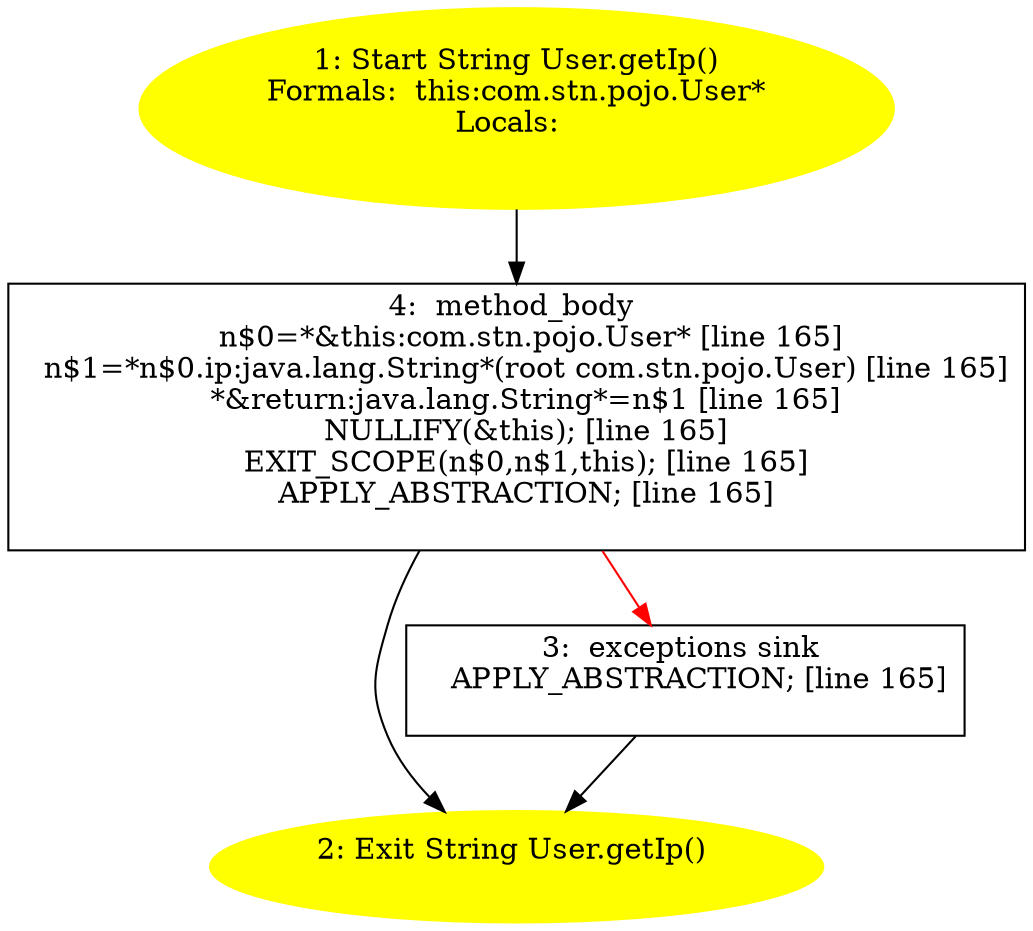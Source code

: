 /* @generated */
digraph cfg {
"com.stn.pojo.User.getIp():java.lang.String.da114d971c22f8c8735f0988e7f7855f_1" [label="1: Start String User.getIp()\nFormals:  this:com.stn.pojo.User*\nLocals:  \n  " color=yellow style=filled]
	

	 "com.stn.pojo.User.getIp():java.lang.String.da114d971c22f8c8735f0988e7f7855f_1" -> "com.stn.pojo.User.getIp():java.lang.String.da114d971c22f8c8735f0988e7f7855f_4" ;
"com.stn.pojo.User.getIp():java.lang.String.da114d971c22f8c8735f0988e7f7855f_2" [label="2: Exit String User.getIp() \n  " color=yellow style=filled]
	

"com.stn.pojo.User.getIp():java.lang.String.da114d971c22f8c8735f0988e7f7855f_3" [label="3:  exceptions sink \n   APPLY_ABSTRACTION; [line 165]\n " shape="box"]
	

	 "com.stn.pojo.User.getIp():java.lang.String.da114d971c22f8c8735f0988e7f7855f_3" -> "com.stn.pojo.User.getIp():java.lang.String.da114d971c22f8c8735f0988e7f7855f_2" ;
"com.stn.pojo.User.getIp():java.lang.String.da114d971c22f8c8735f0988e7f7855f_4" [label="4:  method_body \n   n$0=*&this:com.stn.pojo.User* [line 165]\n  n$1=*n$0.ip:java.lang.String*(root com.stn.pojo.User) [line 165]\n  *&return:java.lang.String*=n$1 [line 165]\n  NULLIFY(&this); [line 165]\n  EXIT_SCOPE(n$0,n$1,this); [line 165]\n  APPLY_ABSTRACTION; [line 165]\n " shape="box"]
	

	 "com.stn.pojo.User.getIp():java.lang.String.da114d971c22f8c8735f0988e7f7855f_4" -> "com.stn.pojo.User.getIp():java.lang.String.da114d971c22f8c8735f0988e7f7855f_2" ;
	 "com.stn.pojo.User.getIp():java.lang.String.da114d971c22f8c8735f0988e7f7855f_4" -> "com.stn.pojo.User.getIp():java.lang.String.da114d971c22f8c8735f0988e7f7855f_3" [color="red" ];
}
